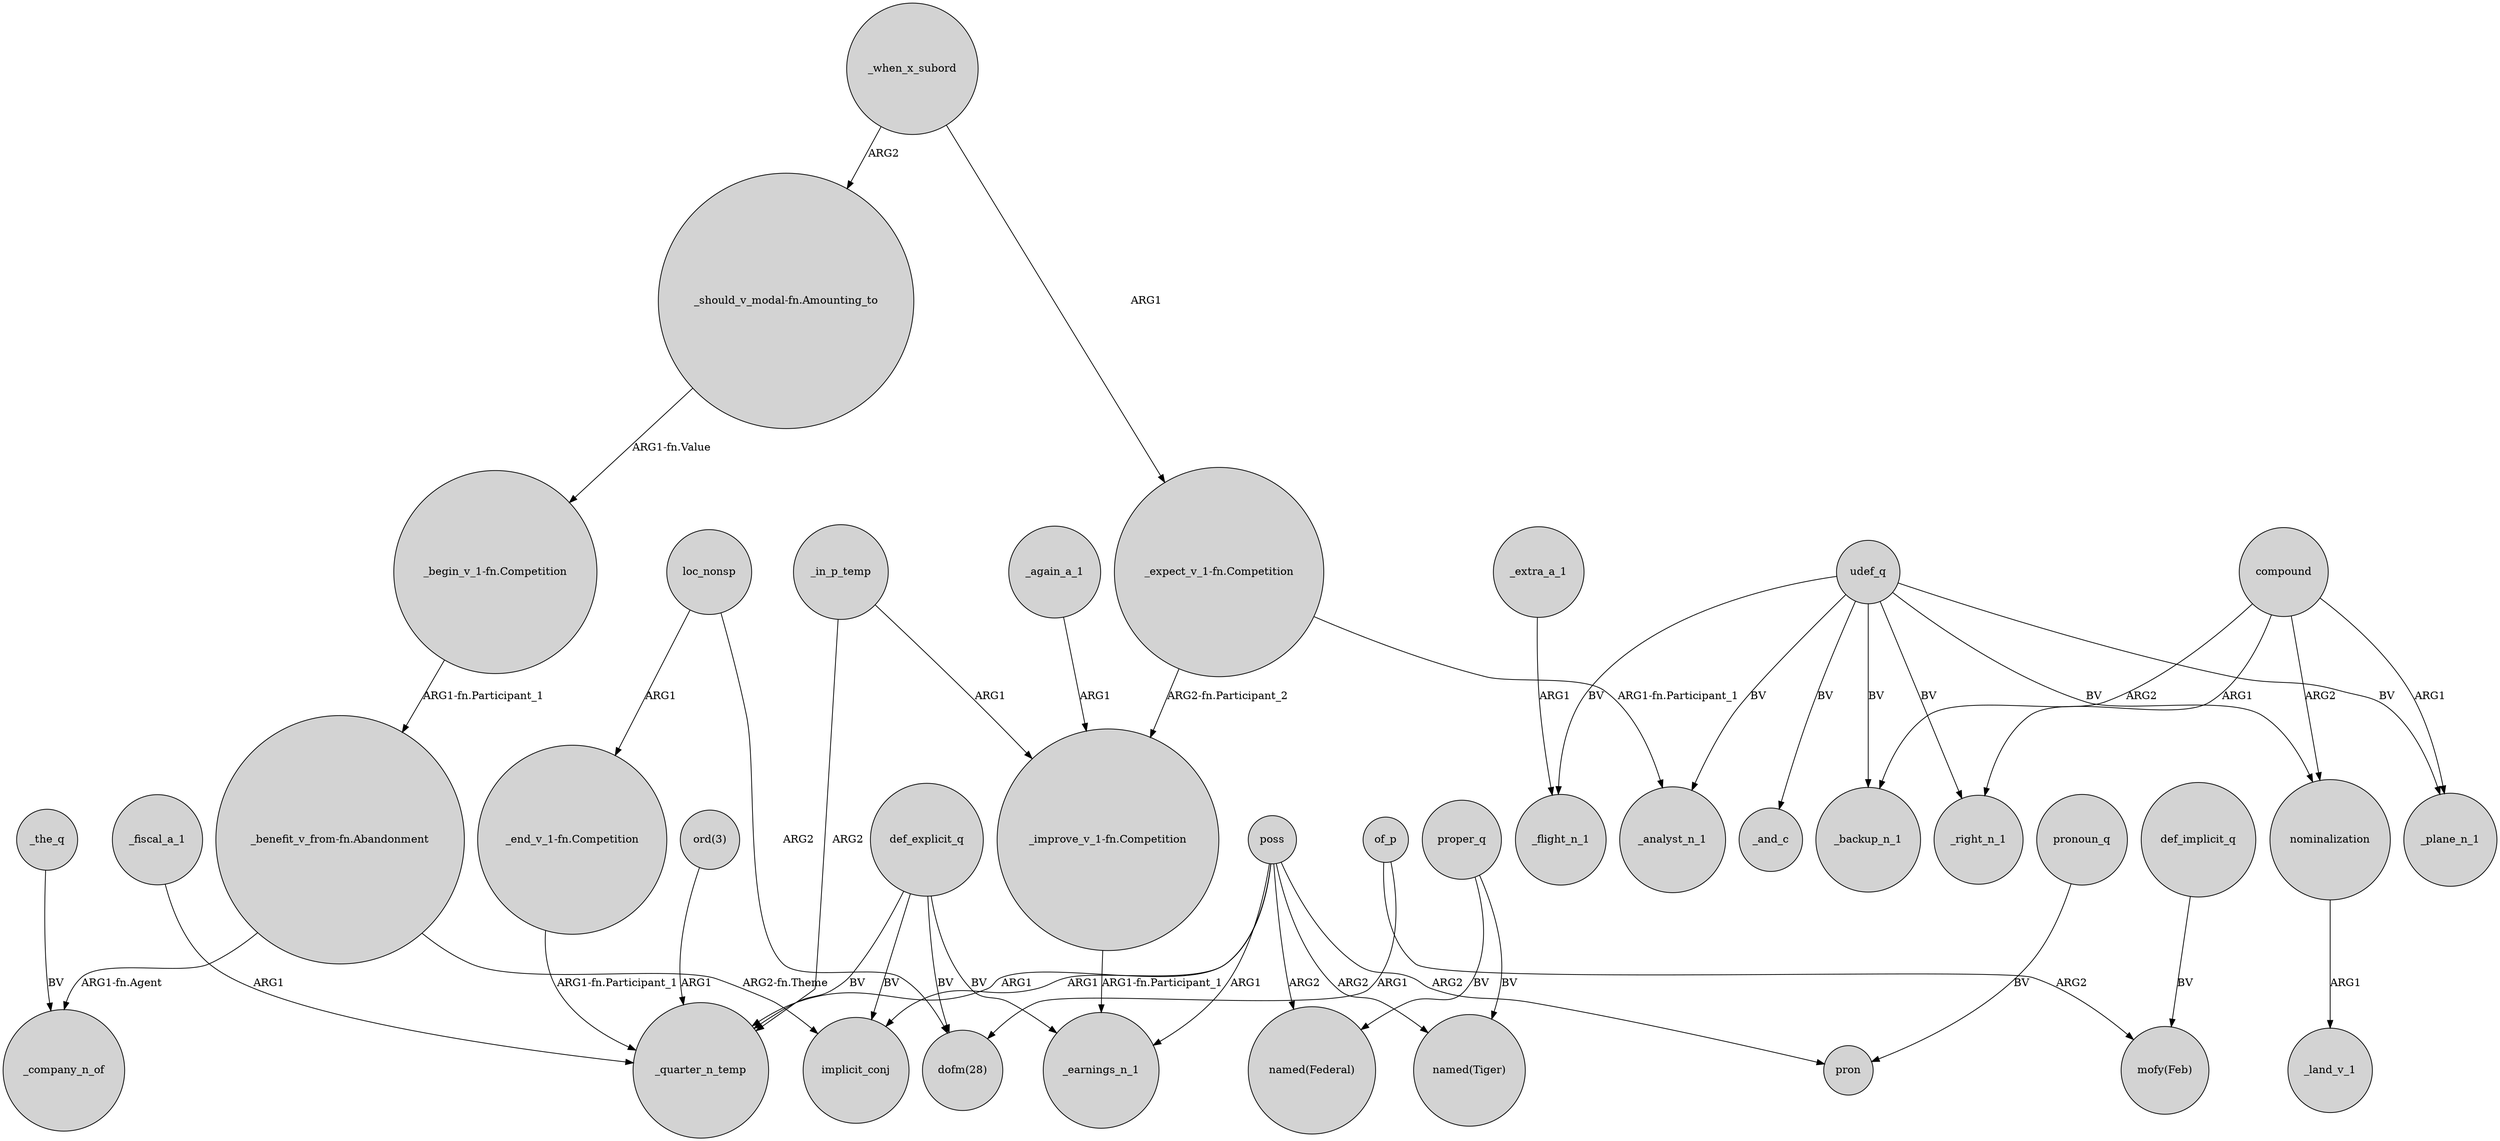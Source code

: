 digraph {
	node [shape=circle style=filled]
	"_begin_v_1-fn.Competition" -> "_benefit_v_from-fn.Abandonment" [label="ARG1-fn.Participant_1"]
	udef_q -> _flight_n_1 [label=BV]
	_in_p_temp -> _quarter_n_temp [label=ARG2]
	"_benefit_v_from-fn.Abandonment" -> _company_n_of [label="ARG1-fn.Agent"]
	_extra_a_1 -> _flight_n_1 [label=ARG1]
	"ord(3)" -> _quarter_n_temp [label=ARG1]
	"_expect_v_1-fn.Competition" -> "_improve_v_1-fn.Competition" [label="ARG2-fn.Participant_2"]
	poss -> implicit_conj [label=ARG1]
	udef_q -> _analyst_n_1 [label=BV]
	of_p -> "mofy(Feb)" [label=ARG2]
	compound -> _right_n_1 [label=ARG1]
	udef_q -> nominalization [label=BV]
	"_benefit_v_from-fn.Abandonment" -> implicit_conj [label="ARG2-fn.Theme"]
	udef_q -> _right_n_1 [label=BV]
	def_explicit_q -> "dofm(28)" [label=BV]
	udef_q -> _and_c [label=BV]
	of_p -> "dofm(28)" [label=ARG1]
	def_implicit_q -> "mofy(Feb)" [label=BV]
	proper_q -> "named(Federal)" [label=BV]
	proper_q -> "named(Tiger)" [label=BV]
	udef_q -> _plane_n_1 [label=BV]
	"_end_v_1-fn.Competition" -> _quarter_n_temp [label="ARG1-fn.Participant_1"]
	compound -> nominalization [label=ARG2]
	pronoun_q -> pron [label=BV]
	poss -> pron [label=ARG2]
	loc_nonsp -> "dofm(28)" [label=ARG2]
	compound -> _plane_n_1 [label=ARG1]
	_when_x_subord -> "_should_v_modal-fn.Amounting_to" [label=ARG2]
	compound -> _backup_n_1 [label=ARG2]
	def_explicit_q -> _quarter_n_temp [label=BV]
	def_explicit_q -> _earnings_n_1 [label=BV]
	poss -> _earnings_n_1 [label=ARG1]
	poss -> "named(Federal)" [label=ARG2]
	poss -> "named(Tiger)" [label=ARG2]
	nominalization -> _land_v_1 [label=ARG1]
	poss -> _quarter_n_temp [label=ARG1]
	loc_nonsp -> "_end_v_1-fn.Competition" [label=ARG1]
	"_improve_v_1-fn.Competition" -> _earnings_n_1 [label="ARG1-fn.Participant_1"]
	def_explicit_q -> implicit_conj [label=BV]
	_again_a_1 -> "_improve_v_1-fn.Competition" [label=ARG1]
	_in_p_temp -> "_improve_v_1-fn.Competition" [label=ARG1]
	_fiscal_a_1 -> _quarter_n_temp [label=ARG1]
	"_should_v_modal-fn.Amounting_to" -> "_begin_v_1-fn.Competition" [label="ARG1-fn.Value"]
	_the_q -> _company_n_of [label=BV]
	udef_q -> _backup_n_1 [label=BV]
	_when_x_subord -> "_expect_v_1-fn.Competition" [label=ARG1]
	"_expect_v_1-fn.Competition" -> _analyst_n_1 [label="ARG1-fn.Participant_1"]
}
